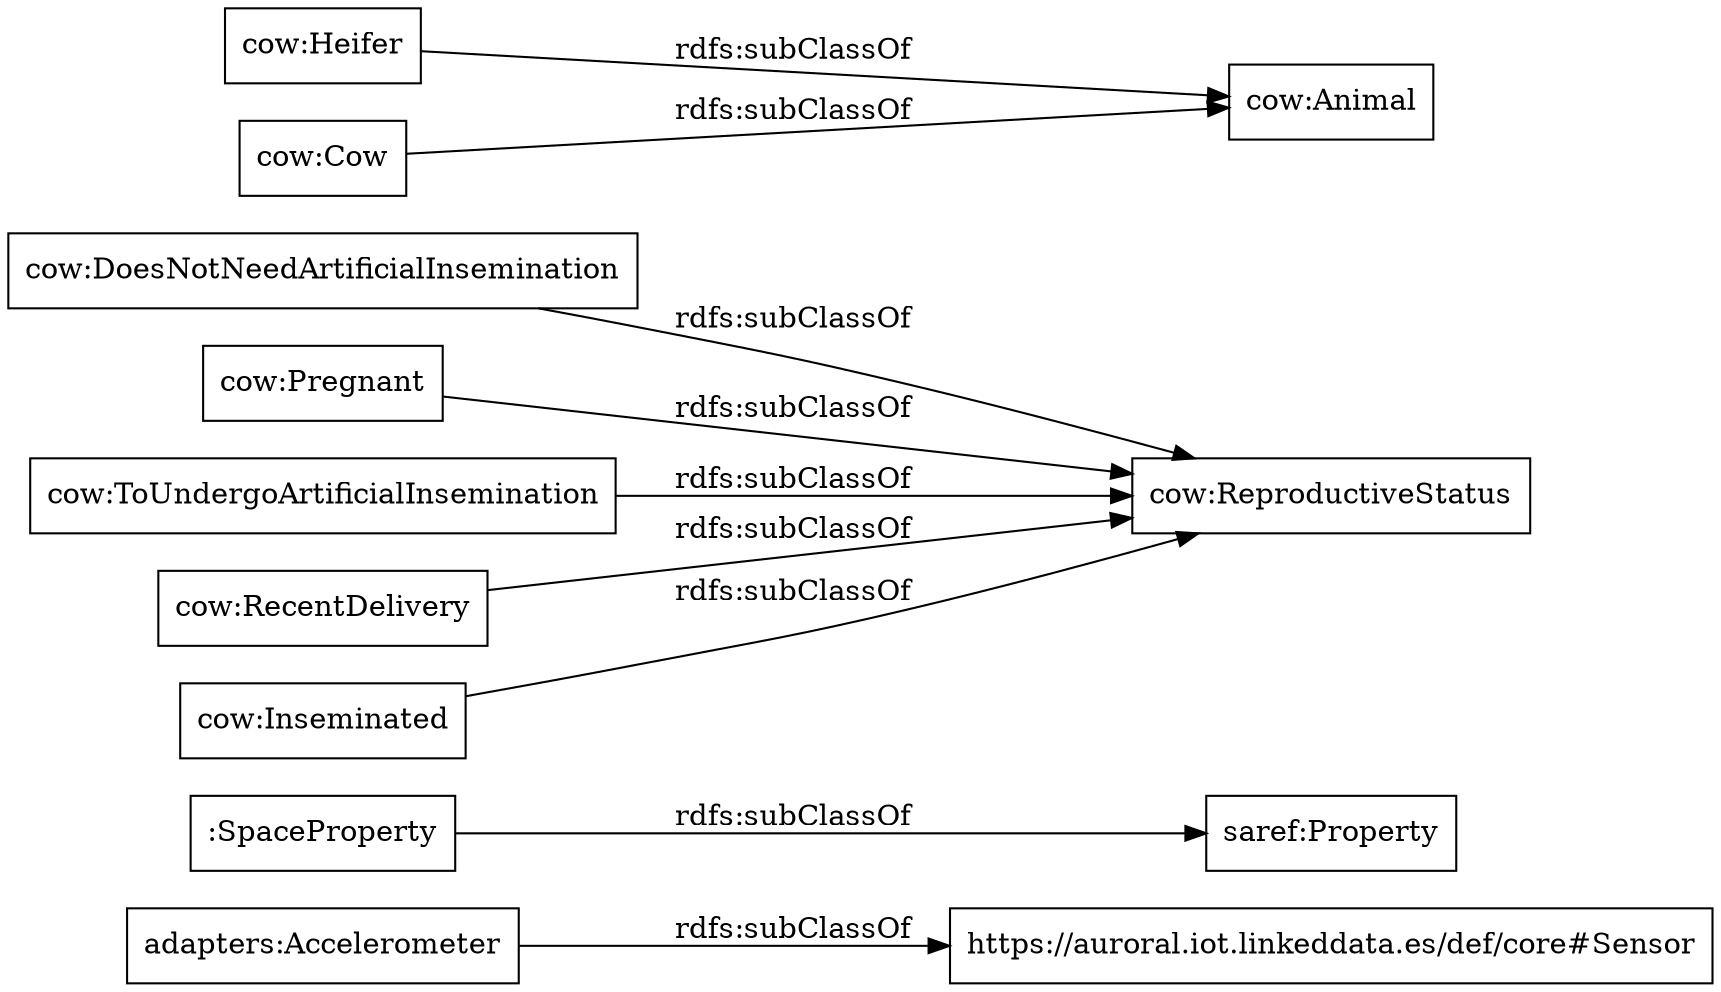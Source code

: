 digraph ar2dtool_diagram { 
rankdir=LR;
size="1000"
node [shape = rectangle, color="black"]; "adapters:Accelerometer" ":SpaceProperty" "cow:ReproductiveStatus" "cow:DoesNotNeedArtificialInsemination" "saref:Property" "cow:Heifer" "cow:Cow" "cow:Pregnant" "cow:Animal" "cow:ToUndergoArtificialInsemination" "cow:RecentDelivery" "cow:Inseminated" "https://auroral.iot.linkeddata.es/def/core#Sensor" ; /*classes style*/
	"cow:Inseminated" -> "cow:ReproductiveStatus" [ label = "rdfs:subClassOf" ];
	"adapters:Accelerometer" -> "https://auroral.iot.linkeddata.es/def/core#Sensor" [ label = "rdfs:subClassOf" ];
	"cow:ToUndergoArtificialInsemination" -> "cow:ReproductiveStatus" [ label = "rdfs:subClassOf" ];
	"cow:DoesNotNeedArtificialInsemination" -> "cow:ReproductiveStatus" [ label = "rdfs:subClassOf" ];
	":SpaceProperty" -> "saref:Property" [ label = "rdfs:subClassOf" ];
	"cow:Cow" -> "cow:Animal" [ label = "rdfs:subClassOf" ];
	"cow:Pregnant" -> "cow:ReproductiveStatus" [ label = "rdfs:subClassOf" ];
	"cow:Heifer" -> "cow:Animal" [ label = "rdfs:subClassOf" ];
	"cow:RecentDelivery" -> "cow:ReproductiveStatus" [ label = "rdfs:subClassOf" ];

}
